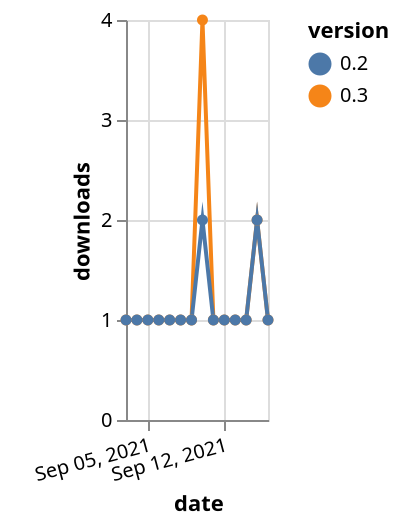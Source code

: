 {"$schema": "https://vega.github.io/schema/vega-lite/v5.json", "description": "A simple bar chart with embedded data.", "data": {"values": [{"date": "2021-09-03", "total": 148, "delta": 1, "version": "0.3"}, {"date": "2021-09-04", "total": 149, "delta": 1, "version": "0.3"}, {"date": "2021-09-05", "total": 150, "delta": 1, "version": "0.3"}, {"date": "2021-09-06", "total": 151, "delta": 1, "version": "0.3"}, {"date": "2021-09-07", "total": 152, "delta": 1, "version": "0.3"}, {"date": "2021-09-08", "total": 153, "delta": 1, "version": "0.3"}, {"date": "2021-09-09", "total": 154, "delta": 1, "version": "0.3"}, {"date": "2021-09-10", "total": 158, "delta": 4, "version": "0.3"}, {"date": "2021-09-11", "total": 159, "delta": 1, "version": "0.3"}, {"date": "2021-09-12", "total": 160, "delta": 1, "version": "0.3"}, {"date": "2021-09-13", "total": 161, "delta": 1, "version": "0.3"}, {"date": "2021-09-14", "total": 162, "delta": 1, "version": "0.3"}, {"date": "2021-09-15", "total": 164, "delta": 2, "version": "0.3"}, {"date": "2021-09-16", "total": 165, "delta": 1, "version": "0.3"}, {"date": "2021-09-03", "total": 149, "delta": 1, "version": "0.2"}, {"date": "2021-09-04", "total": 150, "delta": 1, "version": "0.2"}, {"date": "2021-09-05", "total": 151, "delta": 1, "version": "0.2"}, {"date": "2021-09-06", "total": 152, "delta": 1, "version": "0.2"}, {"date": "2021-09-07", "total": 153, "delta": 1, "version": "0.2"}, {"date": "2021-09-08", "total": 154, "delta": 1, "version": "0.2"}, {"date": "2021-09-09", "total": 155, "delta": 1, "version": "0.2"}, {"date": "2021-09-10", "total": 157, "delta": 2, "version": "0.2"}, {"date": "2021-09-11", "total": 158, "delta": 1, "version": "0.2"}, {"date": "2021-09-12", "total": 159, "delta": 1, "version": "0.2"}, {"date": "2021-09-13", "total": 160, "delta": 1, "version": "0.2"}, {"date": "2021-09-14", "total": 161, "delta": 1, "version": "0.2"}, {"date": "2021-09-15", "total": 163, "delta": 2, "version": "0.2"}, {"date": "2021-09-16", "total": 164, "delta": 1, "version": "0.2"}]}, "width": "container", "mark": {"type": "line", "point": {"filled": true}}, "encoding": {"x": {"field": "date", "type": "temporal", "timeUnit": "yearmonthdate", "title": "date", "axis": {"labelAngle": -15}}, "y": {"field": "delta", "type": "quantitative", "title": "downloads"}, "color": {"field": "version", "type": "nominal"}, "tooltip": {"field": "delta"}}}